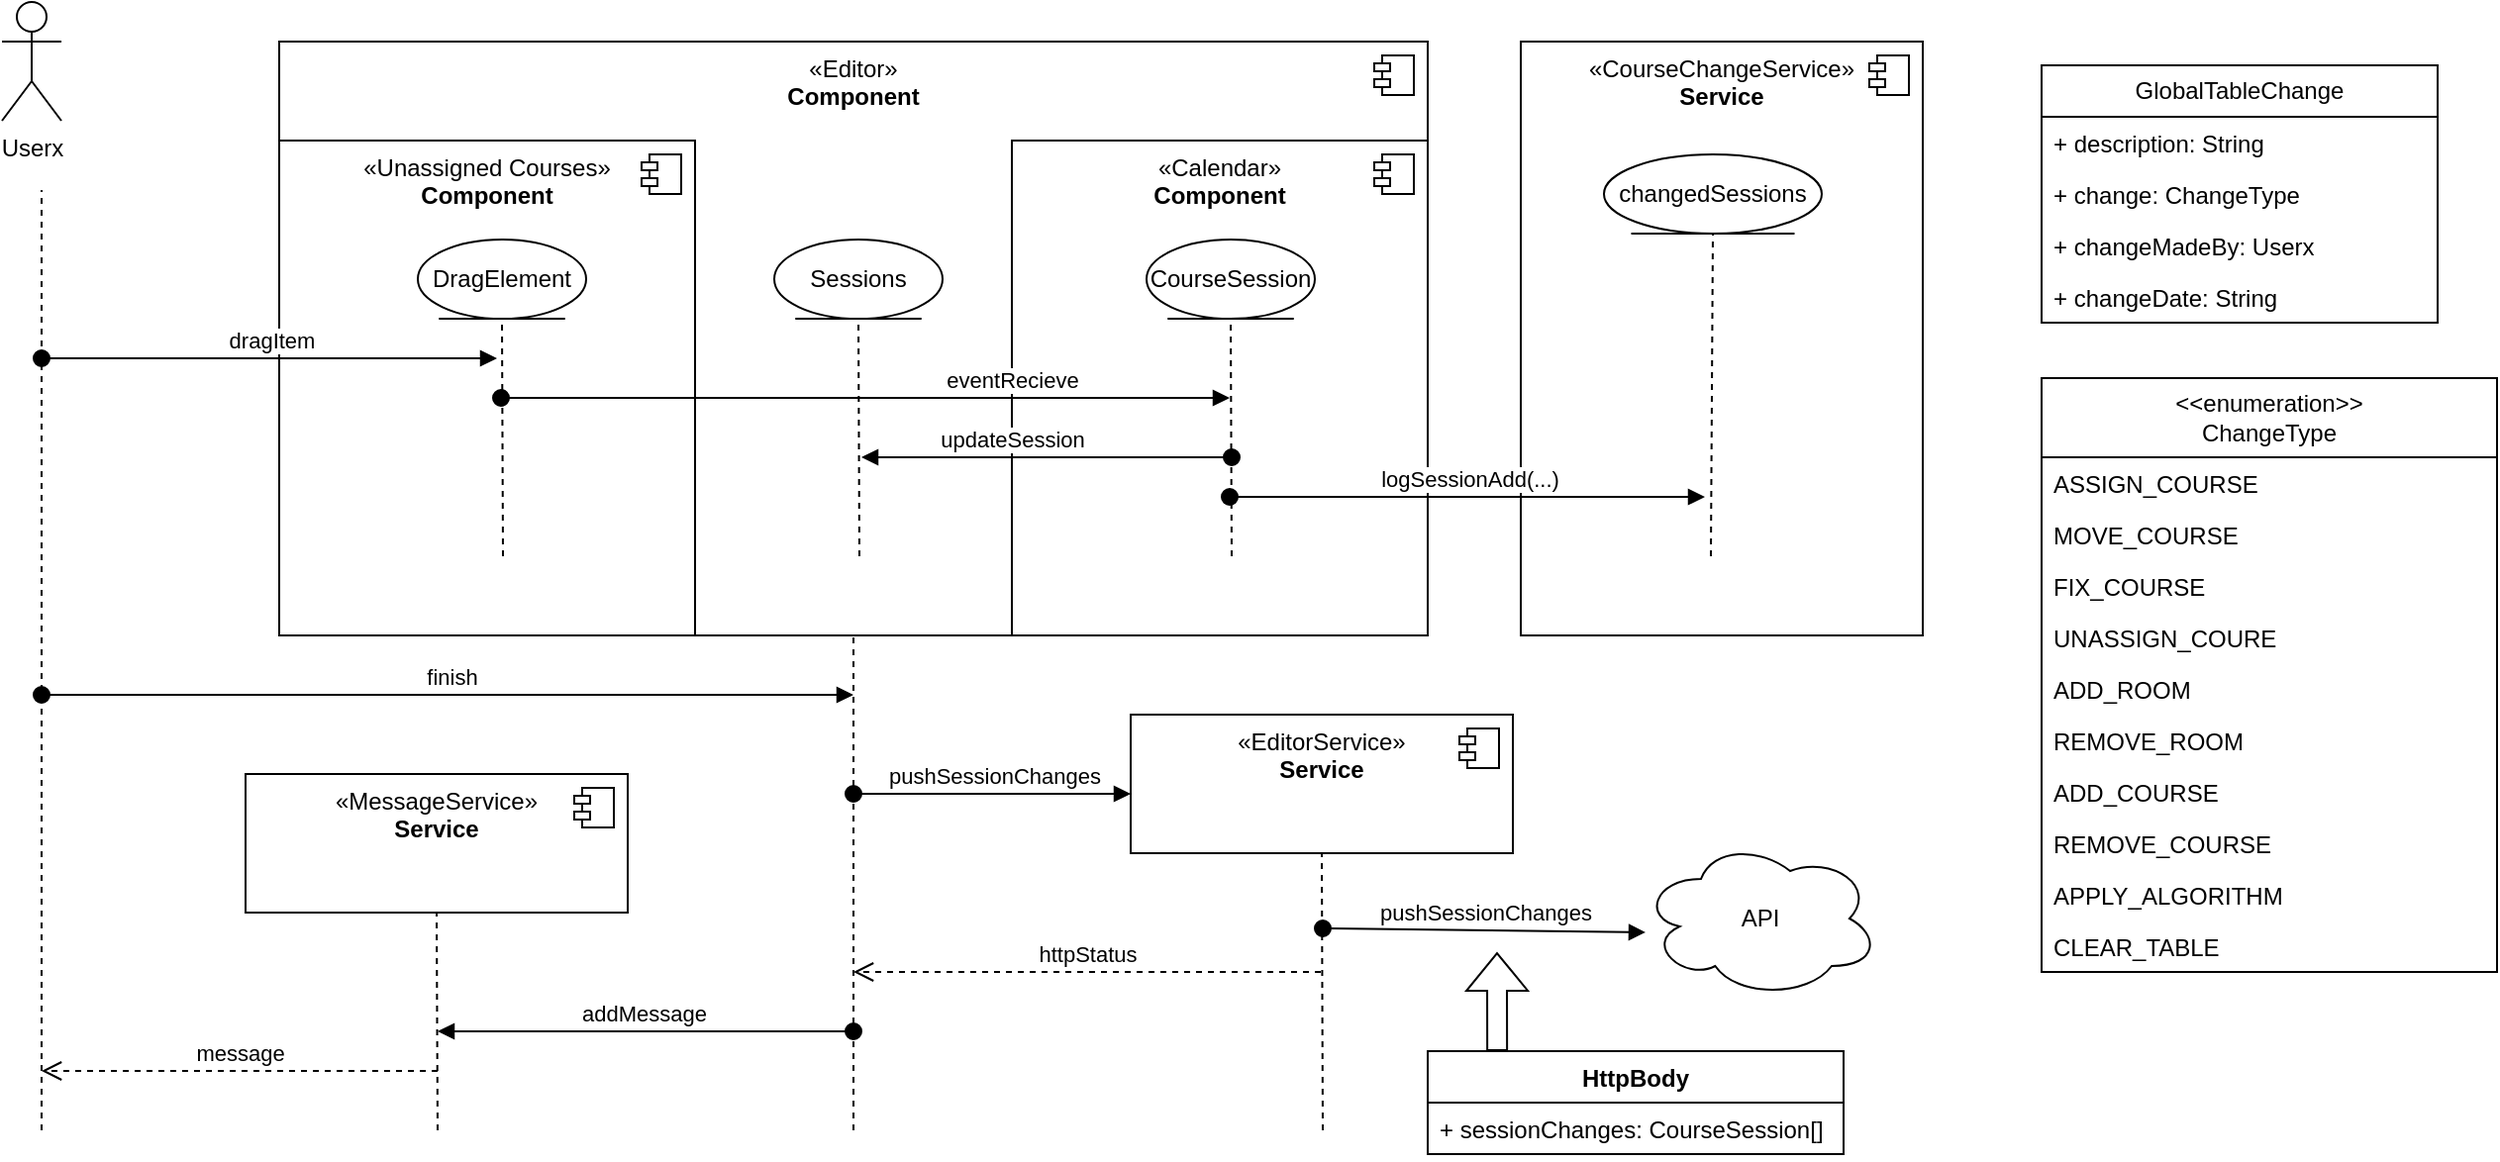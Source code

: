 <mxfile version="24.7.8">
  <diagram name="Seite-1" id="OvIvmKeULTwE7vRqUw8t">
    <mxGraphModel dx="1430" dy="757" grid="1" gridSize="10" guides="1" tooltips="1" connect="1" arrows="1" fold="1" page="1" pageScale="1" pageWidth="827" pageHeight="1169" math="0" shadow="0">
      <root>
        <mxCell id="0" />
        <mxCell id="1" parent="0" />
        <mxCell id="V4WW4JrDR7EeXdxypeD7-5" value="«Editor&lt;span style=&quot;background-color: initial;&quot;&gt;»&lt;/span&gt;&lt;div&gt;&lt;b&gt;Component&lt;/b&gt;&lt;/div&gt;" style="html=1;dropTarget=0;whiteSpace=wrap;verticalAlign=top;" parent="1" vertex="1">
          <mxGeometry x="200" y="50" width="580" height="300" as="geometry" />
        </mxCell>
        <mxCell id="V4WW4JrDR7EeXdxypeD7-6" value="" style="shape=module;jettyWidth=8;jettyHeight=4;" parent="V4WW4JrDR7EeXdxypeD7-5" vertex="1">
          <mxGeometry x="1" width="20" height="20" relative="1" as="geometry">
            <mxPoint x="-27" y="7" as="offset" />
          </mxGeometry>
        </mxCell>
        <mxCell id="V4WW4JrDR7EeXdxypeD7-1" value="Userx" style="shape=umlActor;verticalLabelPosition=bottom;verticalAlign=top;html=1;" parent="1" vertex="1">
          <mxGeometry x="60" y="30" width="30" height="60" as="geometry" />
        </mxCell>
        <mxCell id="V4WW4JrDR7EeXdxypeD7-7" value="«CourseChangeService&lt;span style=&quot;background-color: initial;&quot;&gt;»&lt;/span&gt;&lt;div&gt;&lt;b&gt;Service&lt;/b&gt;&lt;/div&gt;" style="html=1;dropTarget=0;whiteSpace=wrap;verticalAlign=top;" parent="1" vertex="1">
          <mxGeometry x="827" y="50" width="203" height="300" as="geometry" />
        </mxCell>
        <mxCell id="V4WW4JrDR7EeXdxypeD7-8" value="" style="shape=module;jettyWidth=8;jettyHeight=4;" parent="V4WW4JrDR7EeXdxypeD7-7" vertex="1">
          <mxGeometry x="1" width="20" height="20" relative="1" as="geometry">
            <mxPoint x="-27" y="7" as="offset" />
          </mxGeometry>
        </mxCell>
        <mxCell id="V4WW4JrDR7EeXdxypeD7-9" value="GlobalTableChange" style="swimlane;fontStyle=0;childLayout=stackLayout;horizontal=1;startSize=26;fillColor=none;horizontalStack=0;resizeParent=1;resizeParentMax=0;resizeLast=0;collapsible=1;marginBottom=0;whiteSpace=wrap;html=1;" parent="1" vertex="1">
          <mxGeometry x="1090" y="62" width="200" height="130" as="geometry" />
        </mxCell>
        <mxCell id="V4WW4JrDR7EeXdxypeD7-10" value="+ description: String" style="text;strokeColor=none;fillColor=none;align=left;verticalAlign=top;spacingLeft=4;spacingRight=4;overflow=hidden;rotatable=0;points=[[0,0.5],[1,0.5]];portConstraint=eastwest;whiteSpace=wrap;html=1;" parent="V4WW4JrDR7EeXdxypeD7-9" vertex="1">
          <mxGeometry y="26" width="200" height="26" as="geometry" />
        </mxCell>
        <mxCell id="V4WW4JrDR7EeXdxypeD7-11" value="+ change: ChangeType&amp;nbsp;" style="text;strokeColor=none;fillColor=none;align=left;verticalAlign=top;spacingLeft=4;spacingRight=4;overflow=hidden;rotatable=0;points=[[0,0.5],[1,0.5]];portConstraint=eastwest;whiteSpace=wrap;html=1;" parent="V4WW4JrDR7EeXdxypeD7-9" vertex="1">
          <mxGeometry y="52" width="200" height="26" as="geometry" />
        </mxCell>
        <mxCell id="V4WW4JrDR7EeXdxypeD7-12" value="+ changeMadeBy: Userx" style="text;strokeColor=none;fillColor=none;align=left;verticalAlign=top;spacingLeft=4;spacingRight=4;overflow=hidden;rotatable=0;points=[[0,0.5],[1,0.5]];portConstraint=eastwest;whiteSpace=wrap;html=1;" parent="V4WW4JrDR7EeXdxypeD7-9" vertex="1">
          <mxGeometry y="78" width="200" height="26" as="geometry" />
        </mxCell>
        <mxCell id="V4WW4JrDR7EeXdxypeD7-13" value="+ changeDate: String" style="text;strokeColor=none;fillColor=none;align=left;verticalAlign=top;spacingLeft=4;spacingRight=4;overflow=hidden;rotatable=0;points=[[0,0.5],[1,0.5]];portConstraint=eastwest;whiteSpace=wrap;html=1;" parent="V4WW4JrDR7EeXdxypeD7-9" vertex="1">
          <mxGeometry y="104" width="200" height="26" as="geometry" />
        </mxCell>
        <mxCell id="V4WW4JrDR7EeXdxypeD7-14" value="&amp;lt;&amp;lt;enumeration&amp;gt;&amp;gt;&lt;div&gt;ChangeType&lt;/div&gt;" style="swimlane;fontStyle=0;childLayout=stackLayout;horizontal=1;startSize=40;fillColor=none;horizontalStack=0;resizeParent=1;resizeParentMax=0;resizeLast=0;collapsible=1;marginBottom=0;whiteSpace=wrap;html=1;" parent="1" vertex="1">
          <mxGeometry x="1090" y="220" width="230" height="300" as="geometry" />
        </mxCell>
        <mxCell id="V4WW4JrDR7EeXdxypeD7-15" value="ASSIGN_COURSE" style="text;strokeColor=none;fillColor=none;align=left;verticalAlign=top;spacingLeft=4;spacingRight=4;overflow=hidden;rotatable=0;points=[[0,0.5],[1,0.5]];portConstraint=eastwest;whiteSpace=wrap;html=1;" parent="V4WW4JrDR7EeXdxypeD7-14" vertex="1">
          <mxGeometry y="40" width="230" height="26" as="geometry" />
        </mxCell>
        <mxCell id="V4WW4JrDR7EeXdxypeD7-16" value="MOVE_COURSE" style="text;strokeColor=none;fillColor=none;align=left;verticalAlign=top;spacingLeft=4;spacingRight=4;overflow=hidden;rotatable=0;points=[[0,0.5],[1,0.5]];portConstraint=eastwest;whiteSpace=wrap;html=1;" parent="V4WW4JrDR7EeXdxypeD7-14" vertex="1">
          <mxGeometry y="66" width="230" height="26" as="geometry" />
        </mxCell>
        <mxCell id="V4WW4JrDR7EeXdxypeD7-20" value="FIX_COURSE" style="text;strokeColor=none;fillColor=none;align=left;verticalAlign=top;spacingLeft=4;spacingRight=4;overflow=hidden;rotatable=0;points=[[0,0.5],[1,0.5]];portConstraint=eastwest;whiteSpace=wrap;html=1;" parent="V4WW4JrDR7EeXdxypeD7-14" vertex="1">
          <mxGeometry y="92" width="230" height="26" as="geometry" />
        </mxCell>
        <mxCell id="V4WW4JrDR7EeXdxypeD7-17" value="UNASSIGN_COURE" style="text;strokeColor=none;fillColor=none;align=left;verticalAlign=top;spacingLeft=4;spacingRight=4;overflow=hidden;rotatable=0;points=[[0,0.5],[1,0.5]];portConstraint=eastwest;whiteSpace=wrap;html=1;" parent="V4WW4JrDR7EeXdxypeD7-14" vertex="1">
          <mxGeometry y="118" width="230" height="26" as="geometry" />
        </mxCell>
        <mxCell id="J99ZT7ncqw3vgAmDcPim-2" value="ADD_ROOM" style="text;strokeColor=none;fillColor=none;align=left;verticalAlign=top;spacingLeft=4;spacingRight=4;overflow=hidden;rotatable=0;points=[[0,0.5],[1,0.5]];portConstraint=eastwest;whiteSpace=wrap;html=1;" vertex="1" parent="V4WW4JrDR7EeXdxypeD7-14">
          <mxGeometry y="144" width="230" height="26" as="geometry" />
        </mxCell>
        <mxCell id="J99ZT7ncqw3vgAmDcPim-3" value="REMOVE_ROOM" style="text;strokeColor=none;fillColor=none;align=left;verticalAlign=top;spacingLeft=4;spacingRight=4;overflow=hidden;rotatable=0;points=[[0,0.5],[1,0.5]];portConstraint=eastwest;whiteSpace=wrap;html=1;" vertex="1" parent="V4WW4JrDR7EeXdxypeD7-14">
          <mxGeometry y="170" width="230" height="26" as="geometry" />
        </mxCell>
        <mxCell id="J99ZT7ncqw3vgAmDcPim-4" value="ADD_COURSE" style="text;strokeColor=none;fillColor=none;align=left;verticalAlign=top;spacingLeft=4;spacingRight=4;overflow=hidden;rotatable=0;points=[[0,0.5],[1,0.5]];portConstraint=eastwest;whiteSpace=wrap;html=1;" vertex="1" parent="V4WW4JrDR7EeXdxypeD7-14">
          <mxGeometry y="196" width="230" height="26" as="geometry" />
        </mxCell>
        <mxCell id="J99ZT7ncqw3vgAmDcPim-5" value="REMOVE_COURSE" style="text;strokeColor=none;fillColor=none;align=left;verticalAlign=top;spacingLeft=4;spacingRight=4;overflow=hidden;rotatable=0;points=[[0,0.5],[1,0.5]];portConstraint=eastwest;whiteSpace=wrap;html=1;" vertex="1" parent="V4WW4JrDR7EeXdxypeD7-14">
          <mxGeometry y="222" width="230" height="26" as="geometry" />
        </mxCell>
        <mxCell id="J99ZT7ncqw3vgAmDcPim-6" value="APPLY_ALGORITHM" style="text;strokeColor=none;fillColor=none;align=left;verticalAlign=top;spacingLeft=4;spacingRight=4;overflow=hidden;rotatable=0;points=[[0,0.5],[1,0.5]];portConstraint=eastwest;whiteSpace=wrap;html=1;" vertex="1" parent="V4WW4JrDR7EeXdxypeD7-14">
          <mxGeometry y="248" width="230" height="26" as="geometry" />
        </mxCell>
        <mxCell id="J99ZT7ncqw3vgAmDcPim-7" value="CLEAR_TABLE" style="text;strokeColor=none;fillColor=none;align=left;verticalAlign=top;spacingLeft=4;spacingRight=4;overflow=hidden;rotatable=0;points=[[0,0.5],[1,0.5]];portConstraint=eastwest;whiteSpace=wrap;html=1;" vertex="1" parent="V4WW4JrDR7EeXdxypeD7-14">
          <mxGeometry y="274" width="230" height="26" as="geometry" />
        </mxCell>
        <mxCell id="V4WW4JrDR7EeXdxypeD7-31" value="«Calendar&lt;span style=&quot;background-color: initial;&quot;&gt;»&lt;/span&gt;&lt;div&gt;&lt;b&gt;Component&lt;/b&gt;&lt;/div&gt;" style="html=1;dropTarget=0;whiteSpace=wrap;verticalAlign=top;" parent="1" vertex="1">
          <mxGeometry x="570" y="100" width="210" height="250" as="geometry" />
        </mxCell>
        <mxCell id="V4WW4JrDR7EeXdxypeD7-32" value="" style="shape=module;jettyWidth=8;jettyHeight=4;" parent="V4WW4JrDR7EeXdxypeD7-31" vertex="1">
          <mxGeometry x="1" width="20" height="20" relative="1" as="geometry">
            <mxPoint x="-27" y="7" as="offset" />
          </mxGeometry>
        </mxCell>
        <mxCell id="V4WW4JrDR7EeXdxypeD7-35" value="«&lt;span style=&quot;text-align: left;&quot;&gt;Unassigned Courses&lt;/span&gt;&lt;span style=&quot;background-color: initial;&quot;&gt;»&lt;/span&gt;&lt;div&gt;&lt;b&gt;Component&lt;/b&gt;&lt;/div&gt;" style="html=1;dropTarget=0;whiteSpace=wrap;verticalAlign=top;" parent="1" vertex="1">
          <mxGeometry x="200" y="100" width="210" height="250" as="geometry" />
        </mxCell>
        <mxCell id="V4WW4JrDR7EeXdxypeD7-36" value="" style="shape=module;jettyWidth=8;jettyHeight=4;" parent="V4WW4JrDR7EeXdxypeD7-35" vertex="1">
          <mxGeometry x="1" width="20" height="20" relative="1" as="geometry">
            <mxPoint x="-27" y="7" as="offset" />
          </mxGeometry>
        </mxCell>
        <mxCell id="V4WW4JrDR7EeXdxypeD7-56" value="" style="endArrow=none;dashed=1;html=1;rounded=0;" parent="1" edge="1">
          <mxGeometry width="50" height="50" relative="1" as="geometry">
            <mxPoint x="80" y="600" as="sourcePoint" />
            <mxPoint x="80" y="125" as="targetPoint" />
          </mxGeometry>
        </mxCell>
        <mxCell id="V4WW4JrDR7EeXdxypeD7-57" value="dragItem" style="html=1;verticalAlign=bottom;startArrow=oval;startFill=1;endArrow=block;startSize=8;curved=0;rounded=0;" parent="1" edge="1">
          <mxGeometry x="0.009" width="60" relative="1" as="geometry">
            <mxPoint x="80" y="210" as="sourcePoint" />
            <mxPoint x="310" y="210" as="targetPoint" />
            <mxPoint as="offset" />
          </mxGeometry>
        </mxCell>
        <mxCell id="V4WW4JrDR7EeXdxypeD7-58" value="eventRecieve" style="html=1;verticalAlign=bottom;startArrow=oval;startFill=1;endArrow=block;startSize=8;curved=0;rounded=0;" parent="1" edge="1">
          <mxGeometry x="0.402" width="60" relative="1" as="geometry">
            <mxPoint x="312" y="230" as="sourcePoint" />
            <mxPoint x="680" y="230" as="targetPoint" />
            <mxPoint as="offset" />
          </mxGeometry>
        </mxCell>
        <mxCell id="V4WW4JrDR7EeXdxypeD7-60" value="updateSession" style="html=1;verticalAlign=bottom;startArrow=oval;startFill=1;endArrow=block;startSize=8;curved=0;rounded=0;" parent="1" edge="1">
          <mxGeometry x="0.187" width="60" relative="1" as="geometry">
            <mxPoint x="681" y="260" as="sourcePoint" />
            <mxPoint x="494" y="260" as="targetPoint" />
            <mxPoint as="offset" />
          </mxGeometry>
        </mxCell>
        <mxCell id="V4WW4JrDR7EeXdxypeD7-62" value="logSessionAdd(...)" style="html=1;verticalAlign=bottom;startArrow=oval;startFill=1;endArrow=block;startSize=8;curved=0;rounded=0;" parent="1" edge="1">
          <mxGeometry x="0.008" width="60" relative="1" as="geometry">
            <mxPoint x="680" y="280" as="sourcePoint" />
            <mxPoint x="920" y="280" as="targetPoint" />
            <mxPoint as="offset" />
          </mxGeometry>
        </mxCell>
        <mxCell id="V4WW4JrDR7EeXdxypeD7-46" value="Sessions" style="ellipse;shape=umlEntity;whiteSpace=wrap;html=1;" parent="1" vertex="1">
          <mxGeometry x="450" y="150" width="85" height="40" as="geometry" />
        </mxCell>
        <mxCell id="V4WW4JrDR7EeXdxypeD7-47" value="" style="endArrow=none;dashed=1;html=1;rounded=0;entryX=0.5;entryY=1;entryDx=0;entryDy=0;" parent="1" target="V4WW4JrDR7EeXdxypeD7-46" edge="1">
          <mxGeometry width="50" height="50" relative="1" as="geometry">
            <mxPoint x="493" y="310" as="sourcePoint" />
            <mxPoint x="494" y="200" as="targetPoint" />
          </mxGeometry>
        </mxCell>
        <mxCell id="V4WW4JrDR7EeXdxypeD7-38" value="CourseSession" style="ellipse;shape=umlEntity;whiteSpace=wrap;html=1;" parent="1" vertex="1">
          <mxGeometry x="638" y="150" width="85" height="40" as="geometry" />
        </mxCell>
        <mxCell id="V4WW4JrDR7EeXdxypeD7-40" value="" style="endArrow=none;dashed=1;html=1;rounded=0;entryX=0.5;entryY=1;entryDx=0;entryDy=0;" parent="1" target="V4WW4JrDR7EeXdxypeD7-38" edge="1">
          <mxGeometry width="50" height="50" relative="1" as="geometry">
            <mxPoint x="681" y="310" as="sourcePoint" />
            <mxPoint x="682" y="200" as="targetPoint" />
          </mxGeometry>
        </mxCell>
        <mxCell id="V4WW4JrDR7EeXdxypeD7-37" value="DragElement" style="ellipse;shape=umlEntity;whiteSpace=wrap;html=1;" parent="1" vertex="1">
          <mxGeometry x="270" y="150" width="85" height="40" as="geometry" />
        </mxCell>
        <mxCell id="V4WW4JrDR7EeXdxypeD7-39" value="" style="endArrow=none;dashed=1;html=1;rounded=0;entryX=0.5;entryY=1;entryDx=0;entryDy=0;" parent="1" target="V4WW4JrDR7EeXdxypeD7-37" edge="1">
          <mxGeometry width="50" height="50" relative="1" as="geometry">
            <mxPoint x="313" y="310" as="sourcePoint" />
            <mxPoint x="312.5" y="166" as="targetPoint" />
          </mxGeometry>
        </mxCell>
        <mxCell id="V4WW4JrDR7EeXdxypeD7-49" value="changedSessions" style="ellipse;shape=umlEntity;whiteSpace=wrap;html=1;" parent="1" vertex="1">
          <mxGeometry x="869" y="107" width="110" height="40" as="geometry" />
        </mxCell>
        <mxCell id="V4WW4JrDR7EeXdxypeD7-50" value="" style="endArrow=none;dashed=1;html=1;rounded=0;entryX=0.5;entryY=1;entryDx=0;entryDy=0;" parent="1" target="V4WW4JrDR7EeXdxypeD7-49" edge="1">
          <mxGeometry width="50" height="50" relative="1" as="geometry">
            <mxPoint x="923" y="310" as="sourcePoint" />
            <mxPoint x="924" y="157" as="targetPoint" />
          </mxGeometry>
        </mxCell>
        <mxCell id="V4WW4JrDR7EeXdxypeD7-70" value="" style="group" parent="1" vertex="1" connectable="0">
          <mxGeometry x="630" y="390" width="193" height="70" as="geometry" />
        </mxCell>
        <mxCell id="V4WW4JrDR7EeXdxypeD7-66" value="«EditorService&lt;span style=&quot;background-color: initial;&quot;&gt;»&lt;/span&gt;&lt;div&gt;&lt;b&gt;Service&lt;/b&gt;&lt;/div&gt;" style="html=1;dropTarget=0;whiteSpace=wrap;verticalAlign=top;" parent="V4WW4JrDR7EeXdxypeD7-70" vertex="1">
          <mxGeometry width="193" height="70.0" as="geometry" />
        </mxCell>
        <mxCell id="V4WW4JrDR7EeXdxypeD7-67" value="" style="shape=module;jettyWidth=8;jettyHeight=4;" parent="V4WW4JrDR7EeXdxypeD7-66" vertex="1">
          <mxGeometry x="1" width="20" height="20" relative="1" as="geometry">
            <mxPoint x="-27" y="7" as="offset" />
          </mxGeometry>
        </mxCell>
        <mxCell id="V4WW4JrDR7EeXdxypeD7-73" value="finish" style="html=1;verticalAlign=bottom;startArrow=oval;startFill=1;endArrow=block;startSize=8;curved=0;rounded=0;" parent="1" edge="1">
          <mxGeometry x="0.009" width="60" relative="1" as="geometry">
            <mxPoint x="80" y="380" as="sourcePoint" />
            <mxPoint x="490" y="380" as="targetPoint" />
            <mxPoint as="offset" />
          </mxGeometry>
        </mxCell>
        <mxCell id="V4WW4JrDR7EeXdxypeD7-74" value="" style="endArrow=none;dashed=1;html=1;rounded=0;entryX=0.5;entryY=1;entryDx=0;entryDy=0;" parent="1" target="V4WW4JrDR7EeXdxypeD7-5" edge="1">
          <mxGeometry width="50" height="50" relative="1" as="geometry">
            <mxPoint x="490" y="600" as="sourcePoint" />
            <mxPoint x="470" y="430" as="targetPoint" />
          </mxGeometry>
        </mxCell>
        <mxCell id="V4WW4JrDR7EeXdxypeD7-75" value="pushSessionChanges" style="html=1;verticalAlign=bottom;startArrow=oval;startFill=1;endArrow=block;startSize=8;curved=0;rounded=0;" parent="1" edge="1">
          <mxGeometry x="0.009" width="60" relative="1" as="geometry">
            <mxPoint x="490" y="430" as="sourcePoint" />
            <mxPoint x="630" y="430" as="targetPoint" />
            <mxPoint as="offset" />
          </mxGeometry>
        </mxCell>
        <mxCell id="V4WW4JrDR7EeXdxypeD7-76" value="" style="endArrow=none;dashed=1;html=1;rounded=0;entryX=0.5;entryY=1;entryDx=0;entryDy=0;" parent="1" target="V4WW4JrDR7EeXdxypeD7-66" edge="1">
          <mxGeometry width="50" height="50" relative="1" as="geometry">
            <mxPoint x="727" y="600" as="sourcePoint" />
            <mxPoint x="710" y="470" as="targetPoint" />
          </mxGeometry>
        </mxCell>
        <mxCell id="V4WW4JrDR7EeXdxypeD7-77" value="API" style="ellipse;shape=cloud;whiteSpace=wrap;html=1;" parent="1" vertex="1">
          <mxGeometry x="888" y="453" width="120" height="80" as="geometry" />
        </mxCell>
        <mxCell id="V4WW4JrDR7EeXdxypeD7-78" value="pushSessionChanges" style="html=1;verticalAlign=bottom;startArrow=oval;startFill=1;endArrow=block;startSize=8;curved=0;rounded=0;" parent="1" edge="1">
          <mxGeometry x="0.009" width="60" relative="1" as="geometry">
            <mxPoint x="727" y="498" as="sourcePoint" />
            <mxPoint x="890" y="500" as="targetPoint" />
            <mxPoint as="offset" />
          </mxGeometry>
        </mxCell>
        <mxCell id="V4WW4JrDR7EeXdxypeD7-82" value="httpStatus" style="html=1;verticalAlign=bottom;endArrow=open;dashed=1;endSize=8;curved=0;rounded=0;" parent="1" edge="1">
          <mxGeometry relative="1" as="geometry">
            <mxPoint x="726" y="520" as="sourcePoint" />
            <mxPoint x="490" y="520" as="targetPoint" />
          </mxGeometry>
        </mxCell>
        <mxCell id="V4WW4JrDR7EeXdxypeD7-83" value="" style="group" parent="1" vertex="1" connectable="0">
          <mxGeometry x="183" y="420" width="193" height="70" as="geometry" />
        </mxCell>
        <mxCell id="V4WW4JrDR7EeXdxypeD7-84" value="«MessageService&lt;span style=&quot;background-color: initial;&quot;&gt;»&lt;/span&gt;&lt;div&gt;&lt;b&gt;Service&lt;/b&gt;&lt;/div&gt;" style="html=1;dropTarget=0;whiteSpace=wrap;verticalAlign=top;" parent="V4WW4JrDR7EeXdxypeD7-83" vertex="1">
          <mxGeometry width="193" height="70.0" as="geometry" />
        </mxCell>
        <mxCell id="V4WW4JrDR7EeXdxypeD7-85" value="" style="shape=module;jettyWidth=8;jettyHeight=4;" parent="V4WW4JrDR7EeXdxypeD7-84" vertex="1">
          <mxGeometry x="1" width="20" height="20" relative="1" as="geometry">
            <mxPoint x="-27" y="7" as="offset" />
          </mxGeometry>
        </mxCell>
        <mxCell id="V4WW4JrDR7EeXdxypeD7-86" value="" style="endArrow=none;dashed=1;html=1;rounded=0;entryX=0.5;entryY=1;entryDx=0;entryDy=0;" parent="1" target="V4WW4JrDR7EeXdxypeD7-84" edge="1">
          <mxGeometry width="50" height="50" relative="1" as="geometry">
            <mxPoint x="280" y="600" as="sourcePoint" />
            <mxPoint x="280" y="530" as="targetPoint" />
          </mxGeometry>
        </mxCell>
        <mxCell id="V4WW4JrDR7EeXdxypeD7-87" value="addMessage" style="html=1;verticalAlign=bottom;startArrow=oval;startFill=1;endArrow=block;startSize=8;curved=0;rounded=0;" parent="1" edge="1">
          <mxGeometry x="0.009" width="60" relative="1" as="geometry">
            <mxPoint x="490" y="550" as="sourcePoint" />
            <mxPoint x="280" y="550" as="targetPoint" />
            <mxPoint as="offset" />
          </mxGeometry>
        </mxCell>
        <mxCell id="V4WW4JrDR7EeXdxypeD7-88" value="message" style="html=1;verticalAlign=bottom;endArrow=open;dashed=1;endSize=8;curved=0;rounded=0;" parent="1" edge="1">
          <mxGeometry relative="1" as="geometry">
            <mxPoint x="280" y="570" as="sourcePoint" />
            <mxPoint x="80" y="570" as="targetPoint" />
          </mxGeometry>
        </mxCell>
        <mxCell id="V4WW4JrDR7EeXdxypeD7-92" value="HttpBody" style="swimlane;fontStyle=1;align=center;verticalAlign=top;childLayout=stackLayout;horizontal=1;startSize=26;horizontalStack=0;resizeParent=1;resizeParentMax=0;resizeLast=0;collapsible=1;marginBottom=0;whiteSpace=wrap;html=1;" parent="1" vertex="1">
          <mxGeometry x="780" y="560" width="210" height="52" as="geometry" />
        </mxCell>
        <mxCell id="V4WW4JrDR7EeXdxypeD7-93" value="+ sessionChanges: CourseSession[]" style="text;strokeColor=none;fillColor=none;align=left;verticalAlign=top;spacingLeft=4;spacingRight=4;overflow=hidden;rotatable=0;points=[[0,0.5],[1,0.5]];portConstraint=eastwest;whiteSpace=wrap;html=1;" parent="V4WW4JrDR7EeXdxypeD7-92" vertex="1">
          <mxGeometry y="26" width="210" height="26" as="geometry" />
        </mxCell>
        <mxCell id="J99ZT7ncqw3vgAmDcPim-1" value="" style="shape=flexArrow;endArrow=classic;html=1;rounded=0;exitX=0.167;exitY=0;exitDx=0;exitDy=0;exitPerimeter=0;" edge="1" parent="1" source="V4WW4JrDR7EeXdxypeD7-92">
          <mxGeometry width="50" height="50" relative="1" as="geometry">
            <mxPoint x="790" y="570" as="sourcePoint" />
            <mxPoint x="815" y="510" as="targetPoint" />
          </mxGeometry>
        </mxCell>
      </root>
    </mxGraphModel>
  </diagram>
</mxfile>
